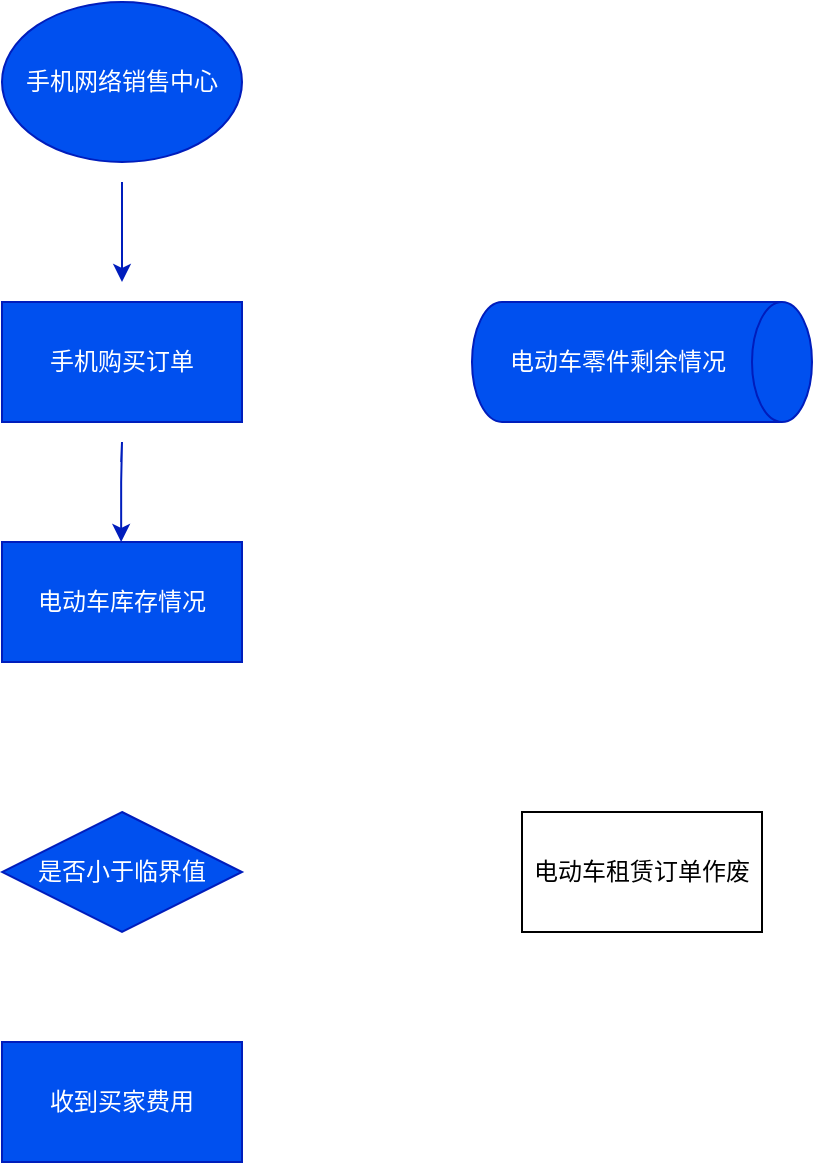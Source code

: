 <mxfile version="24.7.15">
  <diagram id="C5RBs43oDa-KdzZeNtuy" name="Page-1">
    <mxGraphModel dx="1188" dy="658" grid="1" gridSize="10" guides="1" tooltips="1" connect="1" arrows="1" fold="1" page="1" pageScale="1" pageWidth="827" pageHeight="1169" math="0" shadow="0">
      <root>
        <mxCell id="WIyWlLk6GJQsqaUBKTNV-0" />
        <mxCell id="WIyWlLk6GJQsqaUBKTNV-1" parent="WIyWlLk6GJQsqaUBKTNV-0" />
        <mxCell id="ZbWktOex601hntvroN2w-0" value="手机网络销售中心" style="ellipse;whiteSpace=wrap;html=1;fillColor=#0050ef;strokeColor=#001DBC;fontColor=#ffffff;" vertex="1" parent="WIyWlLk6GJQsqaUBKTNV-1">
          <mxGeometry x="330" y="120" width="120" height="80" as="geometry" />
        </mxCell>
        <mxCell id="ZbWktOex601hntvroN2w-1" value="手机购买订单" style="rounded=0;whiteSpace=wrap;html=1;fillColor=#0050ef;fontColor=#ffffff;strokeColor=#001DBC;" vertex="1" parent="WIyWlLk6GJQsqaUBKTNV-1">
          <mxGeometry x="330" y="270" width="120" height="60" as="geometry" />
        </mxCell>
        <mxCell id="ZbWktOex601hntvroN2w-2" value="" style="endArrow=classic;html=1;rounded=0;fillColor=#0050ef;strokeColor=#001DBC;" edge="1" parent="WIyWlLk6GJQsqaUBKTNV-1">
          <mxGeometry width="50" height="50" relative="1" as="geometry">
            <mxPoint x="390" y="210" as="sourcePoint" />
            <mxPoint x="390" y="260" as="targetPoint" />
          </mxGeometry>
        </mxCell>
        <mxCell id="ZbWktOex601hntvroN2w-3" value="电动车库存情况" style="rounded=0;whiteSpace=wrap;html=1;fillColor=#0050ef;fontColor=#ffffff;strokeColor=#001DBC;" vertex="1" parent="WIyWlLk6GJQsqaUBKTNV-1">
          <mxGeometry x="330" y="390" width="120" height="60" as="geometry" />
        </mxCell>
        <mxCell id="ZbWktOex601hntvroN2w-4" value="" style="endArrow=classic;html=1;rounded=0;fillColor=#0050ef;strokeColor=#001DBC;" edge="1" parent="WIyWlLk6GJQsqaUBKTNV-1">
          <mxGeometry width="50" height="50" relative="1" as="geometry">
            <mxPoint x="389.58" y="350" as="sourcePoint" />
            <mxPoint x="389.58" y="390" as="targetPoint" />
            <Array as="points">
              <mxPoint x="390" y="340" />
              <mxPoint x="389.58" y="360" />
            </Array>
          </mxGeometry>
        </mxCell>
        <mxCell id="ZbWktOex601hntvroN2w-5" value="是否小于临界值" style="rhombus;whiteSpace=wrap;html=1;fillColor=#0050ef;fontColor=#ffffff;strokeColor=#001DBC;" vertex="1" parent="WIyWlLk6GJQsqaUBKTNV-1">
          <mxGeometry x="330" y="525" width="120" height="60" as="geometry" />
        </mxCell>
        <mxCell id="ZbWktOex601hntvroN2w-10" value="收到买家费用" style="rounded=0;whiteSpace=wrap;html=1;fillColor=#0050ef;fontColor=#ffffff;strokeColor=#001DBC;" vertex="1" parent="WIyWlLk6GJQsqaUBKTNV-1">
          <mxGeometry x="330" y="640" width="120" height="60" as="geometry" />
        </mxCell>
        <mxCell id="ZbWktOex601hntvroN2w-11" value="电动车零件剩余情况" style="shape=cylinder3;whiteSpace=wrap;html=1;boundedLbl=1;backgroundOutline=1;size=15;rotation=90;movable=1;resizable=1;rotatable=1;deletable=1;editable=1;locked=0;connectable=1;fillColor=#0050ef;fontColor=#ffffff;strokeColor=#001DBC;textDirection=ltr;labelPosition=center;verticalLabelPosition=middle;align=center;verticalAlign=middle;horizontal=0;" vertex="1" parent="WIyWlLk6GJQsqaUBKTNV-1">
          <mxGeometry x="620" y="215" width="60" height="170" as="geometry" />
        </mxCell>
        <mxCell id="ZbWktOex601hntvroN2w-12" value="电动车租赁订单作废" style="rounded=0;whiteSpace=wrap;html=1;" vertex="1" parent="WIyWlLk6GJQsqaUBKTNV-1">
          <mxGeometry x="590" y="525" width="120" height="60" as="geometry" />
        </mxCell>
      </root>
    </mxGraphModel>
  </diagram>
</mxfile>
